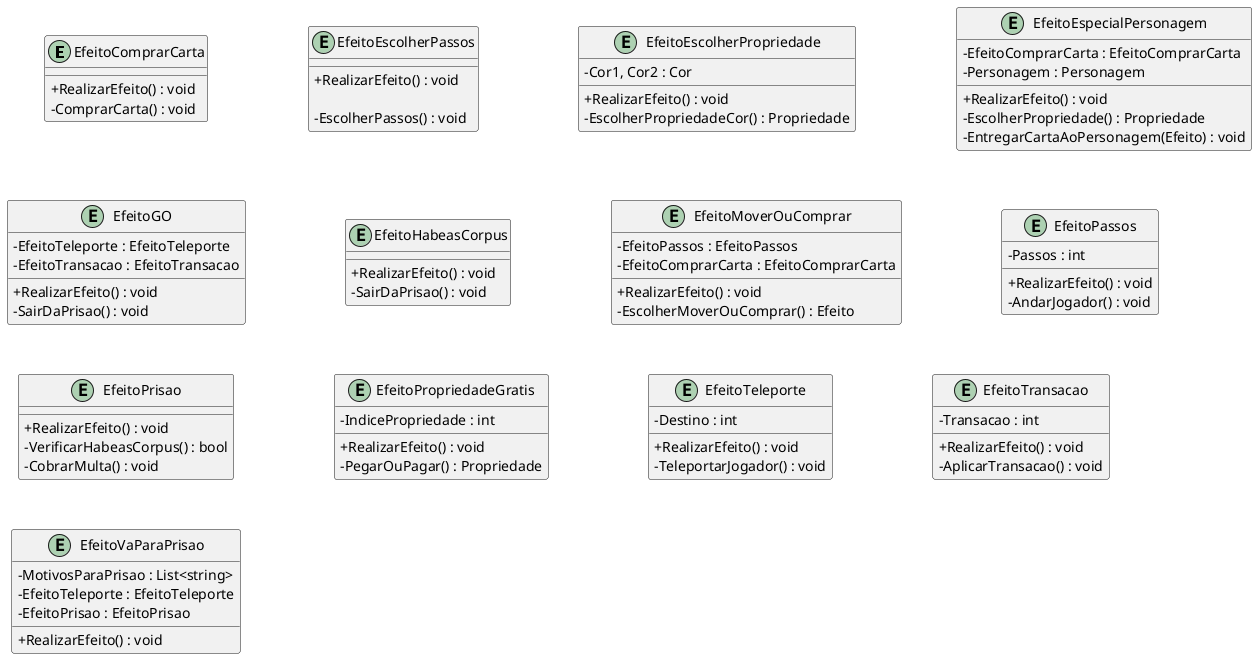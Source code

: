 @startuml diagrama
skinparam linetype ortho
skinparam classAttributeIconSize 0
skinparam nodesep 100
skinparam ranksep 50

entity EfeitoComprarCarta{
    + RealizarEfeito() : void
    - ComprarCarta() : void 
}

entity EfeitoEscolherPassos{
    + RealizarEfeito() : void

    - EscolherPassos() : void
}

entity EfeitoEscolherPropriedade{
    - Cor1, Cor2 : Cor

    + RealizarEfeito() : void
    - EscolherPropriedadeCor() : Propriedade
}

entity EfeitoEspecialPersonagem{
    - EfeitoComprarCarta : EfeitoComprarCarta
    - Personagem : Personagem

    + RealizarEfeito() : void
    - EscolherPropriedade() : Propriedade
    - EntregarCartaAoPersonagem(Efeito) : void
}

entity EfeitoGO{
    - EfeitoTeleporte : EfeitoTeleporte
    - EfeitoTransacao : EfeitoTransacao 

    + RealizarEfeito() : void
    - SairDaPrisao() : void
}

entity EfeitoHabeasCorpus{
    + RealizarEfeito() : void
    - SairDaPrisao() : void
}

entity EfeitoMoverOuComprar{
    - EfeitoPassos : EfeitoPassos
    - EfeitoComprarCarta : EfeitoComprarCarta

    + RealizarEfeito() : void
    - EscolherMoverOuComprar() : Efeito
}

entity EfeitoPassos{
    - Passos : int

    + RealizarEfeito() : void
    - AndarJogador() : void
}

entity EfeitoPrisao{
    + RealizarEfeito() : void
    - VerificarHabeasCorpus() : bool
    - CobrarMulta() : void
}

entity EfeitoPropriedadeGratis{
    - IndicePropriedade : int

    + RealizarEfeito() : void
    - PegarOuPagar() : Propriedade
}

entity EfeitoTeleporte{
    - Destino : int

    + RealizarEfeito() : void
    - TeleportarJogador() : void
}

entity EfeitoTransacao{
    - Transacao : int

    + RealizarEfeito() : void
    - AplicarTransacao() : void
}

entity EfeitoVaParaPrisao{
    - MotivosParaPrisao : List<string>
    - EfeitoTeleporte : EfeitoTeleporte
    - EfeitoPrisao : EfeitoPrisao
    
    + RealizarEfeito() : void
}

@enduml